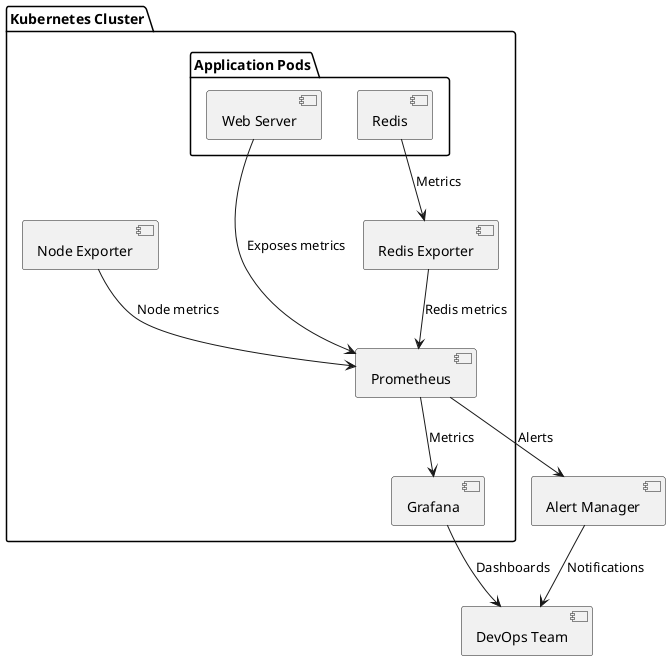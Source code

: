 @startuml
package "Kubernetes Cluster" {
    package "Application Pods" {
        [Web Server] as A
        [Redis] as B
    }
    [Node Exporter] as C
    [Redis Exporter] as D
    [Prometheus] as E
    [Grafana] as F
}
[Alert Manager] as G
[DevOps Team] as H

A --> E : Exposes metrics
B --> D : Metrics
C --> E : Node metrics
D --> E : Redis metrics
E --> F : Metrics
E --> G : Alerts
F --> H : Dashboards
G --> H : Notifications
@enduml